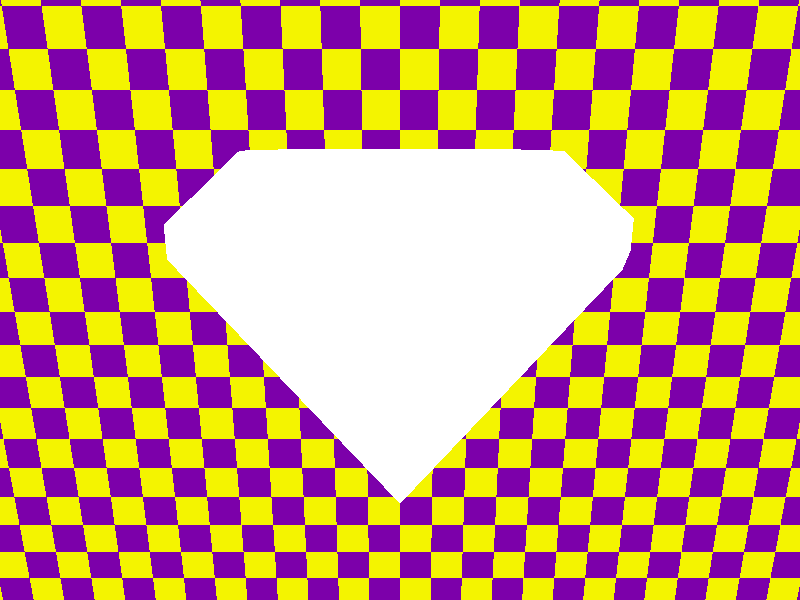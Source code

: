 #include "colors.inc"
#include "glass.inc"
#include "textures.inc"

global_settings {
    assumed_gamma 1
    max_trace_level 5
    ambient_light White
    photons {
        count 150000
        max_trace_level 9
        media 100, 2
    }
}

background{White}

box{<-1000,-1000,-30>,<1000,1000,-30> 
    texture {
        pigment {checker color rgb<230,230,0>/255, color rgb < 0.2, 0, 0.4>}
        finish {brilliance 0.25}
    scale 2
    }
   }

#declare cam_pos = <0,1.5,3>;             
             
camera { perspective
         location    cam_pos
         look_at <0,.7,0> 
         } 
         
#declare k=0;
#while (k<3)
 
 light_source {<5*cos(radians(120*k)), -5, 5*sin(radians(120*k))> rgb White}
 light_source {<5*cos(radians(120*k)), 5, 5*sin(radians(120*k))>  rgb White}


#declare k=k+1;
#end


#macro diamant(nb)
     
union
{         
   #declare i=0;
   #while(i<nb)
   
   triangle{<0,1,0>,<.7*cos(radians(i*360/nb)),1,.7*sin(radians(i*360/nb))>,<.7*cos(radians((i+1)*360/nb)),1,.7*sin(radians((i+1)*360/nb))>}
   polygon{5, <.7*cos(radians(i*360/nb)),1,.7*sin(radians(i*360/nb))>, 
              <.7*cos(radians((i+1)*360/nb)),1,.7*sin(radians((i+1)*360/nb))>,
              <cos(radians((i+1)*360/nb)),.8,sin(radians((i+1)*360/nb))>,
              <cos(radians(i*360/nb)),.8,sin(radians(i*360/nb))>,
              <.7*cos(radians(i*360/nb)),1,.7*sin(radians(i*360/nb))>
          }
   polygon{5, <cos(radians((i+1)*360/nb)),.8,sin(radians((i+1)*360/nb))>,
              <cos(radians(i*360/nb)),.8,sin(radians(i*360/nb))>,
              <cos(radians(i*360/nb)),.7,sin(radians(i*360/nb))>,
              <cos(radians((i+1)*360/nb)),.7,sin(radians((i+1)*360/nb))>,
              <cos(radians((i+1)*360/nb)),.8,sin(radians((i+1)*360/nb))>
          }
   triangle{<cos(radians(i*360/nb)),.7,sin(radians(i*360/nb))>,<cos(radians((i+1)*360/nb)),.7,sin(radians((i+1)*360/nb))>, <0,-.3,0>}
             
               
   #declare i=i+1;            
   #end            
   texture { Glass2 }


interior{ I_Glass_Dispersion1}
finish{phong 1
      }
translate <0,.3,0>
}
                                   
#end



object{
diamant(15)
scale <1.1,1.5,1.1>
translate <0,-.5,0>
}




